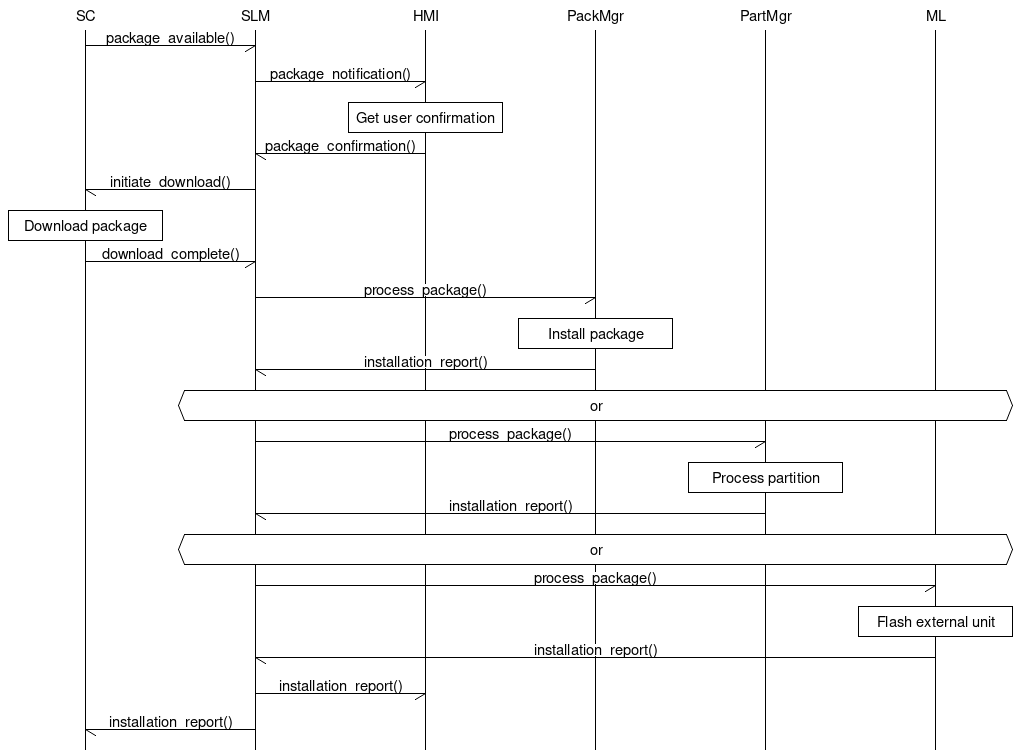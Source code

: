 #
#
# Sequence diagram description
#
# The sequence diagram description below is translated to
# a PNG image by mscgen (http://www.mcternan.me.uk/mscgen/)
# 
# Recompile updated diagrams to a png image with:
#  
#   mscgen -T png swm.msc
#

msc {
  width="1024";
  "SC",  "SLM", "HMI", "PackMgr", "PartMgr", "ML";
  "SC" -> "SLM" [ label = "package_available()" ];
  "SLM" -> "HMI" [ label = "package_notification()" ];
  "HMI" box "HMI" [ label = "Get user confirmation" ];
  "HMI" -> "SLM" [ label = "package_confirmation()" ];
  "SLM" -> "SC" [ label = "initiate_download()" ];
  "SC" box "SC" [ label = "Download package" ];
  "SC" -> "SLM" [ label = "download_complete()" ];
  "SLM" -> "PackMgr" [ label = "process_package()" ];
  "PackMgr" box "PackMgr" [ label = "Install package" ];
  "PackMgr" -> "SLM" [ label = "installation_report()" ];
  "SLM" abox "ML" [ label = "or" ];
  "SLM" -> "PartMgr" [ label = "process_package()" ];
  "PartMgr" box "PartMgr" [ label = "Process partition" ];
  "PartMgr" -> "SLM" [ label = "installation_report()" ];
  "SLM" abox "ML" [ label = "or" ];
  "SLM" -> "ML" [ label = "process_package()" ];
  "ML" box "ML" [ label = "Flash external unit" ];
  "ML" -> "SLM" [ label = "installation_report()" ];
  "SLM" -> "HMI"  [ label = "installation_report()" ];
  "SLM" -> "SC"  [ label = "installation_report()" ];
}

